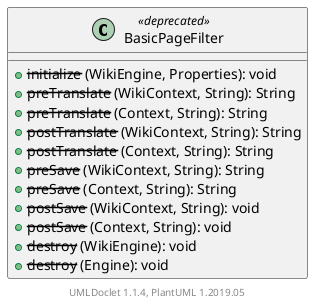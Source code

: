 @startuml

    class BasicPageFilter <<deprecated>> [[BasicPageFilter.html]] {
        + --initialize-- (WikiEngine, Properties): void
        + --preTranslate-- (WikiContext, String): String
        + --preTranslate-- (Context, String): String
        + --postTranslate-- (WikiContext, String): String
        + --postTranslate-- (Context, String): String
        + --preSave-- (WikiContext, String): String
        + --preSave-- (Context, String): String
        + --postSave-- (WikiContext, String): void
        + --postSave-- (Context, String): void
        + --destroy-- (WikiEngine): void
        + --destroy-- (Engine): void
    }


    center footer UMLDoclet 1.1.4, PlantUML 1.2019.05
@enduml
